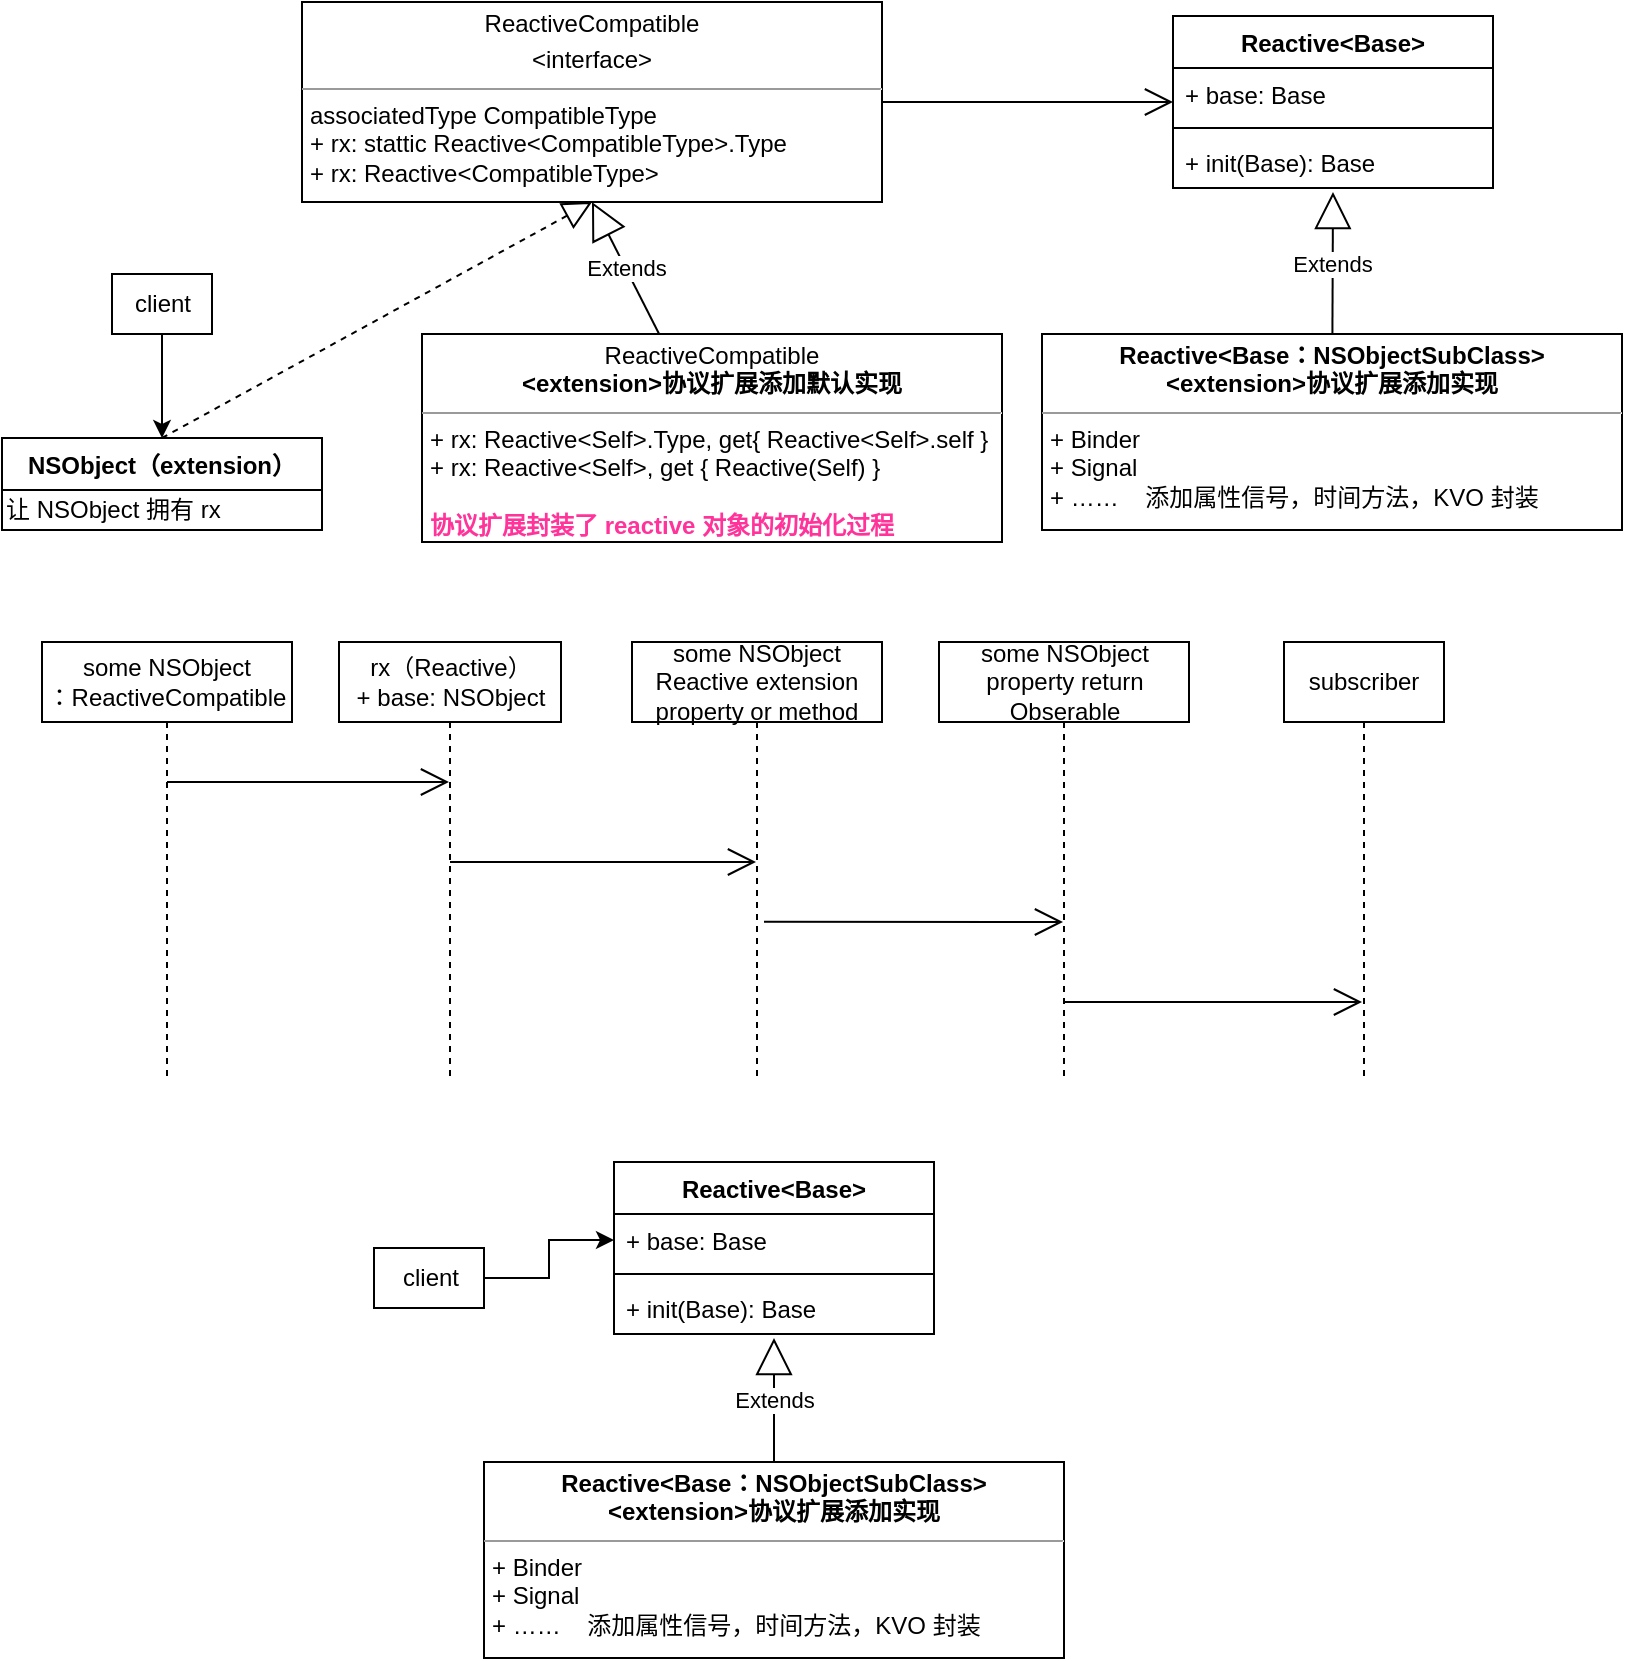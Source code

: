 <mxfile version="12.1.6" type="device" pages="1"><diagram id="3Fs7MnKDu0OA8qGaM8v8" name="第 1 页"><mxGraphModel dx="1395" dy="827" grid="1" gridSize="10" guides="1" tooltips="1" connect="1" arrows="1" fold="1" page="1" pageScale="1" pageWidth="850" pageHeight="1100" math="0" shadow="0"><root><mxCell id="0"/><mxCell id="1" parent="0"/><mxCell id="pCR0C0yJRz2-Fb-9q66q-8" value="Reactive&lt;Base&gt;" style="swimlane;fontStyle=1;align=center;verticalAlign=top;childLayout=stackLayout;horizontal=1;startSize=26;horizontalStack=0;resizeParent=1;resizeParentMax=0;resizeLast=0;collapsible=1;marginBottom=0;" parent="1" vertex="1"><mxGeometry x="594.5" y="157" width="160" height="86" as="geometry"><mxRectangle x="440" y="167" width="120" height="26" as="alternateBounds"/></mxGeometry></mxCell><mxCell id="pCR0C0yJRz2-Fb-9q66q-9" value="+ base: Base" style="text;strokeColor=none;fillColor=none;align=left;verticalAlign=top;spacingLeft=4;spacingRight=4;overflow=hidden;rotatable=0;points=[[0,0.5],[1,0.5]];portConstraint=eastwest;" parent="pCR0C0yJRz2-Fb-9q66q-8" vertex="1"><mxGeometry y="26" width="160" height="26" as="geometry"/></mxCell><mxCell id="pCR0C0yJRz2-Fb-9q66q-14" value="" style="endArrow=open;endFill=1;endSize=12;html=1;exitX=1;exitY=0.5;exitDx=0;exitDy=0;" parent="pCR0C0yJRz2-Fb-9q66q-8" source="pCR0C0yJRz2-Fb-9q66q-12" edge="1"><mxGeometry width="160" relative="1" as="geometry"><mxPoint x="-80" y="42.5" as="sourcePoint"/><mxPoint y="43" as="targetPoint"/></mxGeometry></mxCell><mxCell id="pCR0C0yJRz2-Fb-9q66q-10" value="" style="line;strokeWidth=1;fillColor=none;align=left;verticalAlign=middle;spacingTop=-1;spacingLeft=3;spacingRight=3;rotatable=0;labelPosition=right;points=[];portConstraint=eastwest;" parent="pCR0C0yJRz2-Fb-9q66q-8" vertex="1"><mxGeometry y="52" width="160" height="8" as="geometry"/></mxCell><mxCell id="pCR0C0yJRz2-Fb-9q66q-11" value="+ init(Base): Base&#10;" style="text;strokeColor=none;fillColor=none;align=left;verticalAlign=top;spacingLeft=4;spacingRight=4;overflow=hidden;rotatable=0;points=[[0,0.5],[1,0.5]];portConstraint=eastwest;" parent="pCR0C0yJRz2-Fb-9q66q-8" vertex="1"><mxGeometry y="60" width="160" height="26" as="geometry"/></mxCell><mxCell id="pCR0C0yJRz2-Fb-9q66q-12" value="&lt;p style=&quot;margin: 0px ; margin-top: 4px ; text-align: center&quot;&gt;ReactiveCompatible&lt;/p&gt;&lt;p style=&quot;margin: 0px ; margin-top: 4px ; text-align: center&quot;&gt;&amp;lt;interface&amp;gt;&lt;/p&gt;&lt;hr size=&quot;1&quot;&gt;&lt;p style=&quot;margin: 0px ; margin-left: 4px&quot;&gt;associatedType CompatibleType&lt;/p&gt;&lt;p style=&quot;margin: 0px ; margin-left: 4px&quot;&gt;+ rx: stattic Reactive&amp;lt;CompatibleType&amp;gt;.Type&lt;br&gt;+ rx: Reactive&amp;lt;CompatibleType&amp;gt;&lt;br&gt;&lt;/p&gt;&lt;p style=&quot;margin: 0px ; margin-left: 4px&quot;&gt;&lt;br&gt;&lt;/p&gt;" style="verticalAlign=top;align=left;overflow=fill;fontSize=12;fontFamily=Helvetica;html=1;" parent="1" vertex="1"><mxGeometry x="159" y="150" width="290" height="100" as="geometry"/></mxCell><mxCell id="pCR0C0yJRz2-Fb-9q66q-20" value="&lt;p style=&quot;margin: 0px ; margin-top: 4px ; text-align: center&quot;&gt;ReactiveCompatible&lt;br&gt;&lt;b&gt;&amp;lt;extension&amp;gt;协议扩展添加默认实现&lt;/b&gt;&lt;/p&gt;&lt;hr size=&quot;1&quot;&gt;&lt;p style=&quot;margin: 0px ; margin-left: 4px&quot;&gt;+ rx: Reactive&amp;lt;Self&amp;gt;.Type, get{ Reactive&amp;lt;Self&amp;gt;.self }&lt;br&gt;+ rx: Reactive&amp;lt;Self&amp;gt;, get { Reactive(Self) }&lt;br&gt;&lt;/p&gt;&lt;p style=&quot;margin: 0px ; margin-left: 4px&quot;&gt;&lt;br&gt;&lt;/p&gt;&lt;p style=&quot;margin: 0px ; margin-left: 4px&quot;&gt;&lt;b&gt;&lt;font color=&quot;#ff3399&quot;&gt;协议扩展封装了 reactive 对象的初始化过程&lt;/font&gt;&lt;/b&gt;&lt;/p&gt;" style="verticalAlign=top;align=left;overflow=fill;fontSize=12;fontFamily=Helvetica;html=1;" parent="1" vertex="1"><mxGeometry x="219" y="316" width="290" height="104" as="geometry"/></mxCell><mxCell id="pCR0C0yJRz2-Fb-9q66q-21" value="Extends" style="endArrow=block;endSize=16;endFill=0;html=1;entryX=0.5;entryY=1;entryDx=0;entryDy=0;" parent="1" source="pCR0C0yJRz2-Fb-9q66q-20" target="pCR0C0yJRz2-Fb-9q66q-12" edge="1"><mxGeometry width="160" relative="1" as="geometry"><mxPoint x="209" y="440" as="sourcePoint"/><mxPoint x="369" y="440" as="targetPoint"/></mxGeometry></mxCell><mxCell id="pCR0C0yJRz2-Fb-9q66q-22" value="NSObject（extension）" style="swimlane;fontStyle=1;align=center;verticalAlign=top;childLayout=stackLayout;horizontal=1;startSize=26;horizontalStack=0;resizeParent=1;resizeParentMax=0;resizeLast=0;collapsible=1;marginBottom=0;" parent="1" vertex="1"><mxGeometry x="9" y="368" width="160" height="46" as="geometry"/></mxCell><mxCell id="pCR0C0yJRz2-Fb-9q66q-44" value="让 NSObject 拥有 rx" style="text;html=1;resizable=0;points=[];autosize=1;align=left;verticalAlign=top;spacingTop=-4;" parent="pCR0C0yJRz2-Fb-9q66q-22" vertex="1"><mxGeometry y="26" width="160" height="20" as="geometry"/></mxCell><mxCell id="pCR0C0yJRz2-Fb-9q66q-26" value="" style="endArrow=block;dashed=1;endFill=0;endSize=12;html=1;entryX=0.5;entryY=1;entryDx=0;entryDy=0;exitX=0.5;exitY=0;exitDx=0;exitDy=0;" parent="1" source="pCR0C0yJRz2-Fb-9q66q-22" target="pCR0C0yJRz2-Fb-9q66q-12" edge="1"><mxGeometry width="160" relative="1" as="geometry"><mxPoint x="289" y="300" as="sourcePoint"/><mxPoint x="449" y="300" as="targetPoint"/></mxGeometry></mxCell><mxCell id="pCR0C0yJRz2-Fb-9q66q-28" value="&lt;p style=&quot;margin: 0px ; margin-top: 4px ; text-align: center&quot;&gt;&lt;span style=&quot;font-weight: 700&quot;&gt;Reactive&amp;lt;Base：NSObjectSubClass&amp;gt;&lt;/span&gt;&lt;br&gt;&lt;b&gt;&amp;lt;extension&amp;gt;协议扩展添加实现&lt;/b&gt;&lt;/p&gt;&lt;hr size=&quot;1&quot;&gt;&lt;p style=&quot;margin: 0px ; margin-left: 4px&quot;&gt;+ Binder&lt;/p&gt;&lt;p style=&quot;margin: 0px ; margin-left: 4px&quot;&gt;+ Signal&lt;/p&gt;&lt;p style=&quot;margin: 0px ; margin-left: 4px&quot;&gt;+ ……&amp;nbsp; &amp;nbsp; 添加属性信号，时间方法，KVO 封装&lt;/p&gt;" style="verticalAlign=top;align=left;overflow=fill;fontSize=12;fontFamily=Helvetica;html=1;" parent="1" vertex="1"><mxGeometry x="529" y="316" width="290" height="98" as="geometry"/></mxCell><mxCell id="pCR0C0yJRz2-Fb-9q66q-29" value="Extends" style="endArrow=block;endSize=16;endFill=0;html=1;entryX=0.5;entryY=1.077;entryDx=0;entryDy=0;entryPerimeter=0;" parent="1" source="pCR0C0yJRz2-Fb-9q66q-28" target="pCR0C0yJRz2-Fb-9q66q-11" edge="1"><mxGeometry width="160" relative="1" as="geometry"><mxPoint x="799" y="518" as="sourcePoint"/><mxPoint x="750.04" y="208.004" as="targetPoint"/></mxGeometry></mxCell><mxCell id="pCR0C0yJRz2-Fb-9q66q-34" value="some NSObject&lt;br&gt;：ReactiveCompatible" style="shape=umlLifeline;perimeter=lifelinePerimeter;whiteSpace=wrap;html=1;container=1;collapsible=0;recursiveResize=0;outlineConnect=0;" parent="1" vertex="1"><mxGeometry x="29" y="470" width="125" height="220" as="geometry"/></mxCell><mxCell id="pCR0C0yJRz2-Fb-9q66q-35" value="rx（&lt;span style=&quot;white-space: nowrap&quot;&gt;Reactive&lt;/span&gt;）&lt;br&gt;+ base: NSObject" style="shape=umlLifeline;perimeter=lifelinePerimeter;whiteSpace=wrap;html=1;container=1;collapsible=0;recursiveResize=0;outlineConnect=0;" parent="1" vertex="1"><mxGeometry x="177.5" y="470" width="111" height="220" as="geometry"/></mxCell><mxCell id="pCR0C0yJRz2-Fb-9q66q-36" value="some NSObject&lt;br&gt;Reactive extension property or method" style="shape=umlLifeline;perimeter=lifelinePerimeter;whiteSpace=wrap;html=1;container=1;collapsible=0;recursiveResize=0;outlineConnect=0;" parent="1" vertex="1"><mxGeometry x="324" y="470" width="125" height="220" as="geometry"/></mxCell><mxCell id="pCR0C0yJRz2-Fb-9q66q-37" value="some NSObject&lt;br&gt;property return Obserable&lt;br&gt;" style="shape=umlLifeline;perimeter=lifelinePerimeter;whiteSpace=wrap;html=1;container=1;collapsible=0;recursiveResize=0;outlineConnect=0;" parent="1" vertex="1"><mxGeometry x="477.5" y="470" width="125" height="220" as="geometry"/></mxCell><mxCell id="pCR0C0yJRz2-Fb-9q66q-38" value="subscriber" style="shape=umlLifeline;perimeter=lifelinePerimeter;whiteSpace=wrap;html=1;container=1;collapsible=0;recursiveResize=0;outlineConnect=0;" parent="1" vertex="1"><mxGeometry x="650" y="470" width="80" height="220" as="geometry"/></mxCell><mxCell id="pCR0C0yJRz2-Fb-9q66q-39" value="" style="endArrow=open;endFill=1;endSize=12;html=1;" parent="1" source="pCR0C0yJRz2-Fb-9q66q-34" target="pCR0C0yJRz2-Fb-9q66q-35" edge="1"><mxGeometry width="160" relative="1" as="geometry"><mxPoint x="109" y="560" as="sourcePoint"/><mxPoint x="269" y="560" as="targetPoint"/><Array as="points"><mxPoint x="209" y="540"/></Array></mxGeometry></mxCell><mxCell id="pCR0C0yJRz2-Fb-9q66q-40" value="" style="endArrow=open;endFill=1;endSize=12;html=1;" parent="1" target="pCR0C0yJRz2-Fb-9q66q-36" edge="1" source="pCR0C0yJRz2-Fb-9q66q-35"><mxGeometry width="160" relative="1" as="geometry"><mxPoint x="284" y="560" as="sourcePoint"/><mxPoint x="464" y="560" as="targetPoint"/><Array as="points"/></mxGeometry></mxCell><mxCell id="pCR0C0yJRz2-Fb-9q66q-41" value="" style="endArrow=open;endFill=1;endSize=12;html=1;exitX=0.528;exitY=0.636;exitDx=0;exitDy=0;exitPerimeter=0;" parent="1" source="pCR0C0yJRz2-Fb-9q66q-36" edge="1" target="pCR0C0yJRz2-Fb-9q66q-37"><mxGeometry width="160" relative="1" as="geometry"><mxPoint x="479" y="580" as="sourcePoint"/><mxPoint x="644" y="580" as="targetPoint"/><Array as="points"><mxPoint x="520" y="610"/></Array></mxGeometry></mxCell><mxCell id="pCR0C0yJRz2-Fb-9q66q-42" value="" style="endArrow=open;endFill=1;endSize=12;html=1;" parent="1" source="pCR0C0yJRz2-Fb-9q66q-37" edge="1" target="pCR0C0yJRz2-Fb-9q66q-38"><mxGeometry width="160" relative="1" as="geometry"><mxPoint x="649" y="610" as="sourcePoint"/><mxPoint x="780" y="610" as="targetPoint"/><Array as="points"><mxPoint x="689" y="650"/></Array></mxGeometry></mxCell><mxCell id="pCR0C0yJRz2-Fb-9q66q-47" value="Reactive&lt;Base&gt;" style="swimlane;fontStyle=1;align=center;verticalAlign=top;childLayout=stackLayout;horizontal=1;startSize=26;horizontalStack=0;resizeParent=1;resizeParentMax=0;resizeLast=0;collapsible=1;marginBottom=0;" parent="1" vertex="1"><mxGeometry x="315" y="730" width="160" height="86" as="geometry"><mxRectangle x="440" y="167" width="120" height="26" as="alternateBounds"/></mxGeometry></mxCell><mxCell id="pCR0C0yJRz2-Fb-9q66q-48" value="+ base: Base" style="text;strokeColor=none;fillColor=none;align=left;verticalAlign=top;spacingLeft=4;spacingRight=4;overflow=hidden;rotatable=0;points=[[0,0.5],[1,0.5]];portConstraint=eastwest;" parent="pCR0C0yJRz2-Fb-9q66q-47" vertex="1"><mxGeometry y="26" width="160" height="26" as="geometry"/></mxCell><mxCell id="pCR0C0yJRz2-Fb-9q66q-50" value="" style="line;strokeWidth=1;fillColor=none;align=left;verticalAlign=middle;spacingTop=-1;spacingLeft=3;spacingRight=3;rotatable=0;labelPosition=right;points=[];portConstraint=eastwest;" parent="pCR0C0yJRz2-Fb-9q66q-47" vertex="1"><mxGeometry y="52" width="160" height="8" as="geometry"/></mxCell><mxCell id="pCR0C0yJRz2-Fb-9q66q-51" value="+ init(Base): Base&#10;" style="text;strokeColor=none;fillColor=none;align=left;verticalAlign=top;spacingLeft=4;spacingRight=4;overflow=hidden;rotatable=0;points=[[0,0.5],[1,0.5]];portConstraint=eastwest;" parent="pCR0C0yJRz2-Fb-9q66q-47" vertex="1"><mxGeometry y="60" width="160" height="26" as="geometry"/></mxCell><mxCell id="pCR0C0yJRz2-Fb-9q66q-52" value="&lt;p style=&quot;margin: 0px ; margin-top: 4px ; text-align: center&quot;&gt;&lt;span style=&quot;font-weight: 700&quot;&gt;Reactive&amp;lt;Base：NSObjectSubClass&amp;gt;&lt;/span&gt;&lt;br&gt;&lt;b&gt;&amp;lt;extension&amp;gt;协议扩展添加实现&lt;/b&gt;&lt;/p&gt;&lt;hr size=&quot;1&quot;&gt;&lt;p style=&quot;margin: 0px ; margin-left: 4px&quot;&gt;+ Binder&lt;/p&gt;&lt;p style=&quot;margin: 0px ; margin-left: 4px&quot;&gt;+ Signal&lt;/p&gt;&lt;p style=&quot;margin: 0px ; margin-left: 4px&quot;&gt;+ ……&amp;nbsp; &amp;nbsp; 添加属性信号，时间方法，KVO 封装&lt;/p&gt;" style="verticalAlign=top;align=left;overflow=fill;fontSize=12;fontFamily=Helvetica;html=1;" parent="1" vertex="1"><mxGeometry x="250" y="880" width="290" height="98" as="geometry"/></mxCell><mxCell id="pCR0C0yJRz2-Fb-9q66q-53" value="Extends" style="endArrow=block;endSize=16;endFill=0;html=1;entryX=0.5;entryY=1.077;entryDx=0;entryDy=0;entryPerimeter=0;" parent="1" source="pCR0C0yJRz2-Fb-9q66q-52" target="pCR0C0yJRz2-Fb-9q66q-51" edge="1"><mxGeometry width="160" relative="1" as="geometry"><mxPoint x="520" y="1081" as="sourcePoint"/><mxPoint x="471.04" y="771.004" as="targetPoint"/></mxGeometry></mxCell><mxCell id="pCR0C0yJRz2-Fb-9q66q-55" style="edgeStyle=orthogonalEdgeStyle;rounded=0;orthogonalLoop=1;jettySize=auto;html=1;exitX=1;exitY=0.5;exitDx=0;exitDy=0;entryX=0;entryY=0.5;entryDx=0;entryDy=0;" parent="1" source="pCR0C0yJRz2-Fb-9q66q-54" target="pCR0C0yJRz2-Fb-9q66q-48" edge="1"><mxGeometry relative="1" as="geometry"/></mxCell><mxCell id="pCR0C0yJRz2-Fb-9q66q-54" value="client" style="html=1;" parent="1" vertex="1"><mxGeometry x="195" y="773" width="55" height="30" as="geometry"/></mxCell><mxCell id="pCR0C0yJRz2-Fb-9q66q-57" style="edgeStyle=orthogonalEdgeStyle;rounded=0;orthogonalLoop=1;jettySize=auto;html=1;exitX=0.5;exitY=1;exitDx=0;exitDy=0;entryX=0.5;entryY=0;entryDx=0;entryDy=0;" parent="1" source="pCR0C0yJRz2-Fb-9q66q-56" target="pCR0C0yJRz2-Fb-9q66q-22" edge="1"><mxGeometry relative="1" as="geometry"><mxPoint x="67" y="320" as="targetPoint"/></mxGeometry></mxCell><mxCell id="pCR0C0yJRz2-Fb-9q66q-56" value="client" style="html=1;" parent="1" vertex="1"><mxGeometry x="64" y="286" width="50" height="30" as="geometry"/></mxCell></root></mxGraphModel></diagram></mxfile>